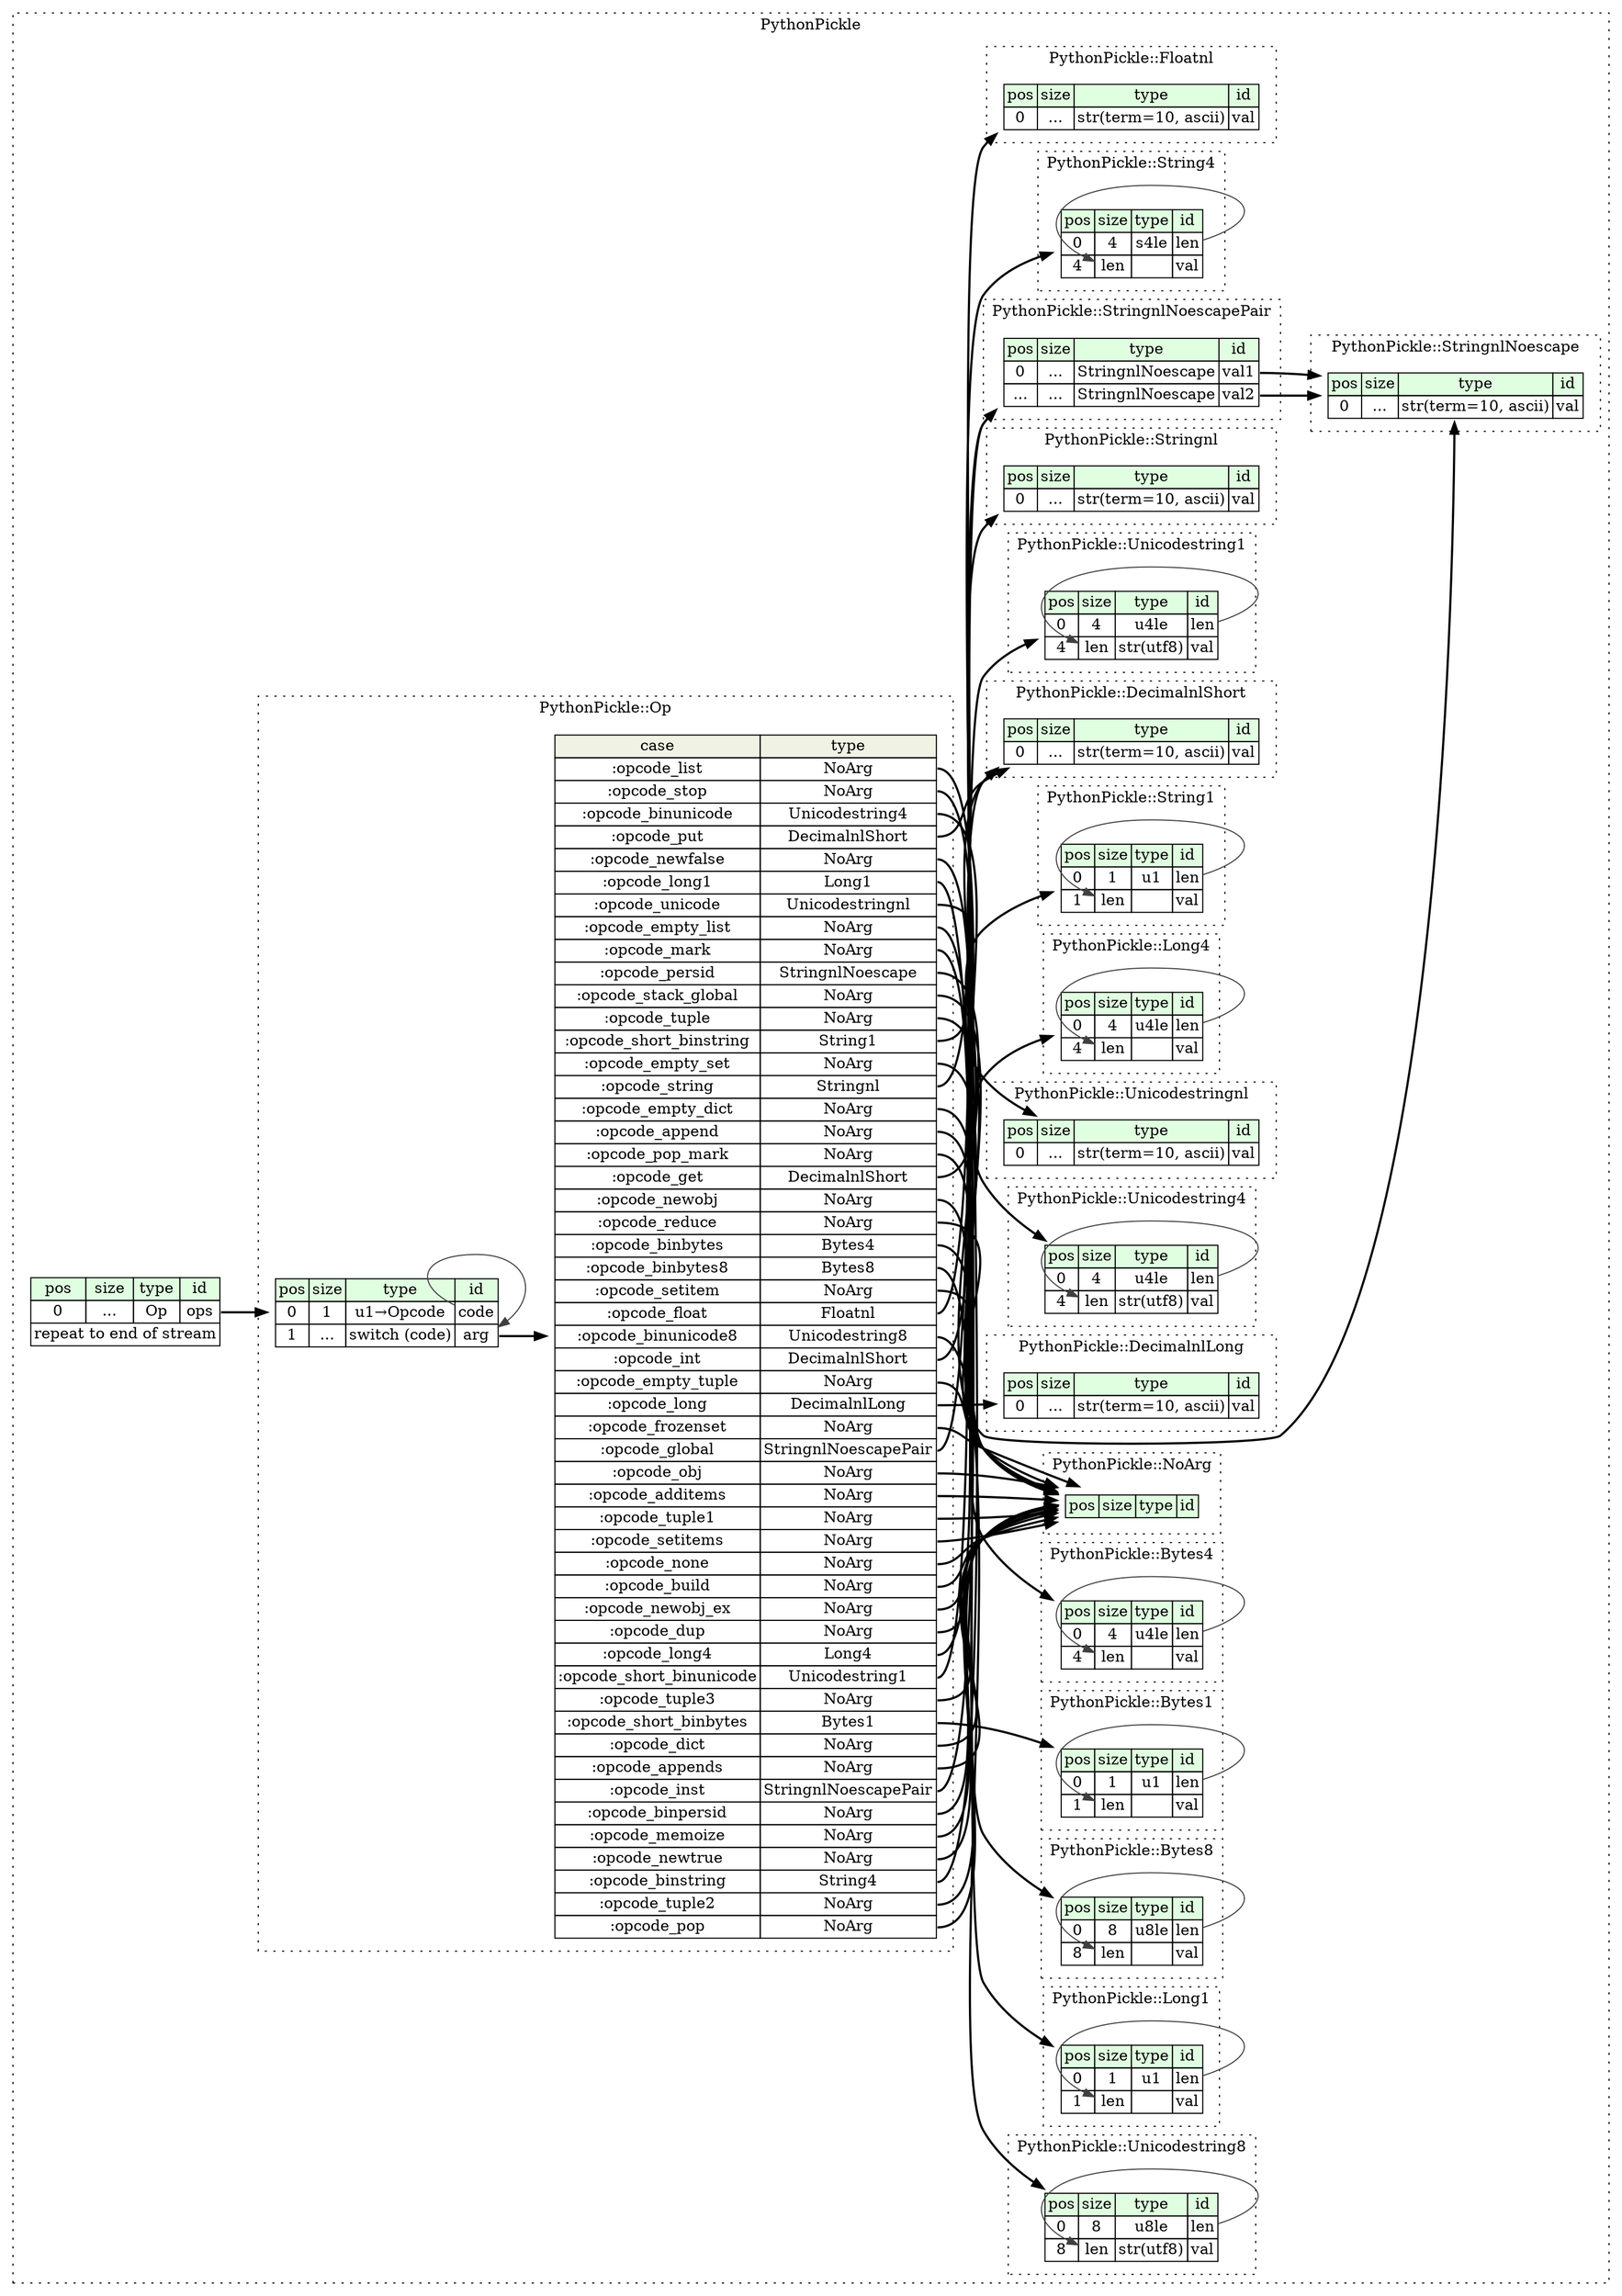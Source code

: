 digraph {
	rankdir=LR;
	node [shape=plaintext];
	subgraph cluster__python_pickle {
		label="PythonPickle";
		graph[style=dotted];

		python_pickle__seq [label=<<TABLE BORDER="0" CELLBORDER="1" CELLSPACING="0">
			<TR><TD BGCOLOR="#E0FFE0">pos</TD><TD BGCOLOR="#E0FFE0">size</TD><TD BGCOLOR="#E0FFE0">type</TD><TD BGCOLOR="#E0FFE0">id</TD></TR>
			<TR><TD PORT="ops_pos">0</TD><TD PORT="ops_size">...</TD><TD>Op</TD><TD PORT="ops_type">ops</TD></TR>
			<TR><TD COLSPAN="4" PORT="ops__repeat">repeat to end of stream</TD></TR>
		</TABLE>>];
		subgraph cluster__unicodestring8 {
			label="PythonPickle::Unicodestring8";
			graph[style=dotted];

			unicodestring8__seq [label=<<TABLE BORDER="0" CELLBORDER="1" CELLSPACING="0">
				<TR><TD BGCOLOR="#E0FFE0">pos</TD><TD BGCOLOR="#E0FFE0">size</TD><TD BGCOLOR="#E0FFE0">type</TD><TD BGCOLOR="#E0FFE0">id</TD></TR>
				<TR><TD PORT="len_pos">0</TD><TD PORT="len_size">8</TD><TD>u8le</TD><TD PORT="len_type">len</TD></TR>
				<TR><TD PORT="val_pos">8</TD><TD PORT="val_size">len</TD><TD>str(utf8)</TD><TD PORT="val_type">val</TD></TR>
			</TABLE>>];
		}
		subgraph cluster__long1 {
			label="PythonPickle::Long1";
			graph[style=dotted];

			long1__seq [label=<<TABLE BORDER="0" CELLBORDER="1" CELLSPACING="0">
				<TR><TD BGCOLOR="#E0FFE0">pos</TD><TD BGCOLOR="#E0FFE0">size</TD><TD BGCOLOR="#E0FFE0">type</TD><TD BGCOLOR="#E0FFE0">id</TD></TR>
				<TR><TD PORT="len_pos">0</TD><TD PORT="len_size">1</TD><TD>u1</TD><TD PORT="len_type">len</TD></TR>
				<TR><TD PORT="val_pos">1</TD><TD PORT="val_size">len</TD><TD></TD><TD PORT="val_type">val</TD></TR>
			</TABLE>>];
		}
		subgraph cluster__bytes8 {
			label="PythonPickle::Bytes8";
			graph[style=dotted];

			bytes8__seq [label=<<TABLE BORDER="0" CELLBORDER="1" CELLSPACING="0">
				<TR><TD BGCOLOR="#E0FFE0">pos</TD><TD BGCOLOR="#E0FFE0">size</TD><TD BGCOLOR="#E0FFE0">type</TD><TD BGCOLOR="#E0FFE0">id</TD></TR>
				<TR><TD PORT="len_pos">0</TD><TD PORT="len_size">8</TD><TD>u8le</TD><TD PORT="len_type">len</TD></TR>
				<TR><TD PORT="val_pos">8</TD><TD PORT="val_size">len</TD><TD></TD><TD PORT="val_type">val</TD></TR>
			</TABLE>>];
		}
		subgraph cluster__bytes1 {
			label="PythonPickle::Bytes1";
			graph[style=dotted];

			bytes1__seq [label=<<TABLE BORDER="0" CELLBORDER="1" CELLSPACING="0">
				<TR><TD BGCOLOR="#E0FFE0">pos</TD><TD BGCOLOR="#E0FFE0">size</TD><TD BGCOLOR="#E0FFE0">type</TD><TD BGCOLOR="#E0FFE0">id</TD></TR>
				<TR><TD PORT="len_pos">0</TD><TD PORT="len_size">1</TD><TD>u1</TD><TD PORT="len_type">len</TD></TR>
				<TR><TD PORT="val_pos">1</TD><TD PORT="val_size">len</TD><TD></TD><TD PORT="val_type">val</TD></TR>
			</TABLE>>];
		}
		subgraph cluster__bytes4 {
			label="PythonPickle::Bytes4";
			graph[style=dotted];

			bytes4__seq [label=<<TABLE BORDER="0" CELLBORDER="1" CELLSPACING="0">
				<TR><TD BGCOLOR="#E0FFE0">pos</TD><TD BGCOLOR="#E0FFE0">size</TD><TD BGCOLOR="#E0FFE0">type</TD><TD BGCOLOR="#E0FFE0">id</TD></TR>
				<TR><TD PORT="len_pos">0</TD><TD PORT="len_size">4</TD><TD>u4le</TD><TD PORT="len_type">len</TD></TR>
				<TR><TD PORT="val_pos">4</TD><TD PORT="val_size">len</TD><TD></TD><TD PORT="val_type">val</TD></TR>
			</TABLE>>];
		}
		subgraph cluster__no_arg {
			label="PythonPickle::NoArg";
			graph[style=dotted];

			no_arg__seq [label=<<TABLE BORDER="0" CELLBORDER="1" CELLSPACING="0">
				<TR><TD BGCOLOR="#E0FFE0">pos</TD><TD BGCOLOR="#E0FFE0">size</TD><TD BGCOLOR="#E0FFE0">type</TD><TD BGCOLOR="#E0FFE0">id</TD></TR>
			</TABLE>>];
		}
		subgraph cluster__stringnl_noescape {
			label="PythonPickle::StringnlNoescape";
			graph[style=dotted];

			stringnl_noescape__seq [label=<<TABLE BORDER="0" CELLBORDER="1" CELLSPACING="0">
				<TR><TD BGCOLOR="#E0FFE0">pos</TD><TD BGCOLOR="#E0FFE0">size</TD><TD BGCOLOR="#E0FFE0">type</TD><TD BGCOLOR="#E0FFE0">id</TD></TR>
				<TR><TD PORT="val_pos">0</TD><TD PORT="val_size">...</TD><TD>str(term=10, ascii)</TD><TD PORT="val_type">val</TD></TR>
			</TABLE>>];
		}
		subgraph cluster__decimalnl_long {
			label="PythonPickle::DecimalnlLong";
			graph[style=dotted];

			decimalnl_long__seq [label=<<TABLE BORDER="0" CELLBORDER="1" CELLSPACING="0">
				<TR><TD BGCOLOR="#E0FFE0">pos</TD><TD BGCOLOR="#E0FFE0">size</TD><TD BGCOLOR="#E0FFE0">type</TD><TD BGCOLOR="#E0FFE0">id</TD></TR>
				<TR><TD PORT="val_pos">0</TD><TD PORT="val_size">...</TD><TD>str(term=10, ascii)</TD><TD PORT="val_type">val</TD></TR>
			</TABLE>>];
		}
		subgraph cluster__unicodestring4 {
			label="PythonPickle::Unicodestring4";
			graph[style=dotted];

			unicodestring4__seq [label=<<TABLE BORDER="0" CELLBORDER="1" CELLSPACING="0">
				<TR><TD BGCOLOR="#E0FFE0">pos</TD><TD BGCOLOR="#E0FFE0">size</TD><TD BGCOLOR="#E0FFE0">type</TD><TD BGCOLOR="#E0FFE0">id</TD></TR>
				<TR><TD PORT="len_pos">0</TD><TD PORT="len_size">4</TD><TD>u4le</TD><TD PORT="len_type">len</TD></TR>
				<TR><TD PORT="val_pos">4</TD><TD PORT="val_size">len</TD><TD>str(utf8)</TD><TD PORT="val_type">val</TD></TR>
			</TABLE>>];
		}
		subgraph cluster__unicodestringnl {
			label="PythonPickle::Unicodestringnl";
			graph[style=dotted];

			unicodestringnl__seq [label=<<TABLE BORDER="0" CELLBORDER="1" CELLSPACING="0">
				<TR><TD BGCOLOR="#E0FFE0">pos</TD><TD BGCOLOR="#E0FFE0">size</TD><TD BGCOLOR="#E0FFE0">type</TD><TD BGCOLOR="#E0FFE0">id</TD></TR>
				<TR><TD PORT="val_pos">0</TD><TD PORT="val_size">...</TD><TD>str(term=10, ascii)</TD><TD PORT="val_type">val</TD></TR>
			</TABLE>>];
		}
		subgraph cluster__long4 {
			label="PythonPickle::Long4";
			graph[style=dotted];

			long4__seq [label=<<TABLE BORDER="0" CELLBORDER="1" CELLSPACING="0">
				<TR><TD BGCOLOR="#E0FFE0">pos</TD><TD BGCOLOR="#E0FFE0">size</TD><TD BGCOLOR="#E0FFE0">type</TD><TD BGCOLOR="#E0FFE0">id</TD></TR>
				<TR><TD PORT="len_pos">0</TD><TD PORT="len_size">4</TD><TD>u4le</TD><TD PORT="len_type">len</TD></TR>
				<TR><TD PORT="val_pos">4</TD><TD PORT="val_size">len</TD><TD></TD><TD PORT="val_type">val</TD></TR>
			</TABLE>>];
		}
		subgraph cluster__string1 {
			label="PythonPickle::String1";
			graph[style=dotted];

			string1__seq [label=<<TABLE BORDER="0" CELLBORDER="1" CELLSPACING="0">
				<TR><TD BGCOLOR="#E0FFE0">pos</TD><TD BGCOLOR="#E0FFE0">size</TD><TD BGCOLOR="#E0FFE0">type</TD><TD BGCOLOR="#E0FFE0">id</TD></TR>
				<TR><TD PORT="len_pos">0</TD><TD PORT="len_size">1</TD><TD>u1</TD><TD PORT="len_type">len</TD></TR>
				<TR><TD PORT="val_pos">1</TD><TD PORT="val_size">len</TD><TD></TD><TD PORT="val_type">val</TD></TR>
			</TABLE>>];
		}
		subgraph cluster__decimalnl_short {
			label="PythonPickle::DecimalnlShort";
			graph[style=dotted];

			decimalnl_short__seq [label=<<TABLE BORDER="0" CELLBORDER="1" CELLSPACING="0">
				<TR><TD BGCOLOR="#E0FFE0">pos</TD><TD BGCOLOR="#E0FFE0">size</TD><TD BGCOLOR="#E0FFE0">type</TD><TD BGCOLOR="#E0FFE0">id</TD></TR>
				<TR><TD PORT="val_pos">0</TD><TD PORT="val_size">...</TD><TD>str(term=10, ascii)</TD><TD PORT="val_type">val</TD></TR>
			</TABLE>>];
		}
		subgraph cluster__unicodestring1 {
			label="PythonPickle::Unicodestring1";
			graph[style=dotted];

			unicodestring1__seq [label=<<TABLE BORDER="0" CELLBORDER="1" CELLSPACING="0">
				<TR><TD BGCOLOR="#E0FFE0">pos</TD><TD BGCOLOR="#E0FFE0">size</TD><TD BGCOLOR="#E0FFE0">type</TD><TD BGCOLOR="#E0FFE0">id</TD></TR>
				<TR><TD PORT="len_pos">0</TD><TD PORT="len_size">4</TD><TD>u4le</TD><TD PORT="len_type">len</TD></TR>
				<TR><TD PORT="val_pos">4</TD><TD PORT="val_size">len</TD><TD>str(utf8)</TD><TD PORT="val_type">val</TD></TR>
			</TABLE>>];
		}
		subgraph cluster__stringnl {
			label="PythonPickle::Stringnl";
			graph[style=dotted];

			stringnl__seq [label=<<TABLE BORDER="0" CELLBORDER="1" CELLSPACING="0">
				<TR><TD BGCOLOR="#E0FFE0">pos</TD><TD BGCOLOR="#E0FFE0">size</TD><TD BGCOLOR="#E0FFE0">type</TD><TD BGCOLOR="#E0FFE0">id</TD></TR>
				<TR><TD PORT="val_pos">0</TD><TD PORT="val_size">...</TD><TD>str(term=10, ascii)</TD><TD PORT="val_type">val</TD></TR>
			</TABLE>>];
		}
		subgraph cluster__stringnl_noescape_pair {
			label="PythonPickle::StringnlNoescapePair";
			graph[style=dotted];

			stringnl_noescape_pair__seq [label=<<TABLE BORDER="0" CELLBORDER="1" CELLSPACING="0">
				<TR><TD BGCOLOR="#E0FFE0">pos</TD><TD BGCOLOR="#E0FFE0">size</TD><TD BGCOLOR="#E0FFE0">type</TD><TD BGCOLOR="#E0FFE0">id</TD></TR>
				<TR><TD PORT="val1_pos">0</TD><TD PORT="val1_size">...</TD><TD>StringnlNoescape</TD><TD PORT="val1_type">val1</TD></TR>
				<TR><TD PORT="val2_pos">...</TD><TD PORT="val2_size">...</TD><TD>StringnlNoescape</TD><TD PORT="val2_type">val2</TD></TR>
			</TABLE>>];
		}
		subgraph cluster__string4 {
			label="PythonPickle::String4";
			graph[style=dotted];

			string4__seq [label=<<TABLE BORDER="0" CELLBORDER="1" CELLSPACING="0">
				<TR><TD BGCOLOR="#E0FFE0">pos</TD><TD BGCOLOR="#E0FFE0">size</TD><TD BGCOLOR="#E0FFE0">type</TD><TD BGCOLOR="#E0FFE0">id</TD></TR>
				<TR><TD PORT="len_pos">0</TD><TD PORT="len_size">4</TD><TD>s4le</TD><TD PORT="len_type">len</TD></TR>
				<TR><TD PORT="val_pos">4</TD><TD PORT="val_size">len</TD><TD></TD><TD PORT="val_type">val</TD></TR>
			</TABLE>>];
		}
		subgraph cluster__op {
			label="PythonPickle::Op";
			graph[style=dotted];

			op__seq [label=<<TABLE BORDER="0" CELLBORDER="1" CELLSPACING="0">
				<TR><TD BGCOLOR="#E0FFE0">pos</TD><TD BGCOLOR="#E0FFE0">size</TD><TD BGCOLOR="#E0FFE0">type</TD><TD BGCOLOR="#E0FFE0">id</TD></TR>
				<TR><TD PORT="code_pos">0</TD><TD PORT="code_size">1</TD><TD>u1→Opcode</TD><TD PORT="code_type">code</TD></TR>
				<TR><TD PORT="arg_pos">1</TD><TD PORT="arg_size">...</TD><TD>switch (code)</TD><TD PORT="arg_type">arg</TD></TR>
			</TABLE>>];
op__seq_arg_switch [label=<<TABLE BORDER="0" CELLBORDER="1" CELLSPACING="0">
	<TR><TD BGCOLOR="#F0F2E4">case</TD><TD BGCOLOR="#F0F2E4">type</TD></TR>
	<TR><TD>:opcode_list</TD><TD PORT="case0">NoArg</TD></TR>
	<TR><TD>:opcode_stop</TD><TD PORT="case1">NoArg</TD></TR>
	<TR><TD>:opcode_binunicode</TD><TD PORT="case2">Unicodestring4</TD></TR>
	<TR><TD>:opcode_put</TD><TD PORT="case3">DecimalnlShort</TD></TR>
	<TR><TD>:opcode_newfalse</TD><TD PORT="case4">NoArg</TD></TR>
	<TR><TD>:opcode_long1</TD><TD PORT="case5">Long1</TD></TR>
	<TR><TD>:opcode_unicode</TD><TD PORT="case6">Unicodestringnl</TD></TR>
	<TR><TD>:opcode_empty_list</TD><TD PORT="case7">NoArg</TD></TR>
	<TR><TD>:opcode_mark</TD><TD PORT="case8">NoArg</TD></TR>
	<TR><TD>:opcode_persid</TD><TD PORT="case9">StringnlNoescape</TD></TR>
	<TR><TD>:opcode_stack_global</TD><TD PORT="case10">NoArg</TD></TR>
	<TR><TD>:opcode_tuple</TD><TD PORT="case11">NoArg</TD></TR>
	<TR><TD>:opcode_short_binstring</TD><TD PORT="case12">String1</TD></TR>
	<TR><TD>:opcode_empty_set</TD><TD PORT="case13">NoArg</TD></TR>
	<TR><TD>:opcode_string</TD><TD PORT="case14">Stringnl</TD></TR>
	<TR><TD>:opcode_empty_dict</TD><TD PORT="case15">NoArg</TD></TR>
	<TR><TD>:opcode_append</TD><TD PORT="case16">NoArg</TD></TR>
	<TR><TD>:opcode_pop_mark</TD><TD PORT="case17">NoArg</TD></TR>
	<TR><TD>:opcode_get</TD><TD PORT="case18">DecimalnlShort</TD></TR>
	<TR><TD>:opcode_newobj</TD><TD PORT="case19">NoArg</TD></TR>
	<TR><TD>:opcode_reduce</TD><TD PORT="case20">NoArg</TD></TR>
	<TR><TD>:opcode_binbytes</TD><TD PORT="case21">Bytes4</TD></TR>
	<TR><TD>:opcode_binbytes8</TD><TD PORT="case22">Bytes8</TD></TR>
	<TR><TD>:opcode_setitem</TD><TD PORT="case23">NoArg</TD></TR>
	<TR><TD>:opcode_float</TD><TD PORT="case24">Floatnl</TD></TR>
	<TR><TD>:opcode_binunicode8</TD><TD PORT="case25">Unicodestring8</TD></TR>
	<TR><TD>:opcode_int</TD><TD PORT="case26">DecimalnlShort</TD></TR>
	<TR><TD>:opcode_empty_tuple</TD><TD PORT="case27">NoArg</TD></TR>
	<TR><TD>:opcode_long</TD><TD PORT="case28">DecimalnlLong</TD></TR>
	<TR><TD>:opcode_frozenset</TD><TD PORT="case29">NoArg</TD></TR>
	<TR><TD>:opcode_global</TD><TD PORT="case30">StringnlNoescapePair</TD></TR>
	<TR><TD>:opcode_obj</TD><TD PORT="case31">NoArg</TD></TR>
	<TR><TD>:opcode_additems</TD><TD PORT="case32">NoArg</TD></TR>
	<TR><TD>:opcode_tuple1</TD><TD PORT="case33">NoArg</TD></TR>
	<TR><TD>:opcode_setitems</TD><TD PORT="case34">NoArg</TD></TR>
	<TR><TD>:opcode_none</TD><TD PORT="case35">NoArg</TD></TR>
	<TR><TD>:opcode_build</TD><TD PORT="case36">NoArg</TD></TR>
	<TR><TD>:opcode_newobj_ex</TD><TD PORT="case37">NoArg</TD></TR>
	<TR><TD>:opcode_dup</TD><TD PORT="case38">NoArg</TD></TR>
	<TR><TD>:opcode_long4</TD><TD PORT="case39">Long4</TD></TR>
	<TR><TD>:opcode_short_binunicode</TD><TD PORT="case40">Unicodestring1</TD></TR>
	<TR><TD>:opcode_tuple3</TD><TD PORT="case41">NoArg</TD></TR>
	<TR><TD>:opcode_short_binbytes</TD><TD PORT="case42">Bytes1</TD></TR>
	<TR><TD>:opcode_dict</TD><TD PORT="case43">NoArg</TD></TR>
	<TR><TD>:opcode_appends</TD><TD PORT="case44">NoArg</TD></TR>
	<TR><TD>:opcode_inst</TD><TD PORT="case45">StringnlNoescapePair</TD></TR>
	<TR><TD>:opcode_binpersid</TD><TD PORT="case46">NoArg</TD></TR>
	<TR><TD>:opcode_memoize</TD><TD PORT="case47">NoArg</TD></TR>
	<TR><TD>:opcode_newtrue</TD><TD PORT="case48">NoArg</TD></TR>
	<TR><TD>:opcode_binstring</TD><TD PORT="case49">String4</TD></TR>
	<TR><TD>:opcode_tuple2</TD><TD PORT="case50">NoArg</TD></TR>
	<TR><TD>:opcode_pop</TD><TD PORT="case51">NoArg</TD></TR>
</TABLE>>];
		}
		subgraph cluster__floatnl {
			label="PythonPickle::Floatnl";
			graph[style=dotted];

			floatnl__seq [label=<<TABLE BORDER="0" CELLBORDER="1" CELLSPACING="0">
				<TR><TD BGCOLOR="#E0FFE0">pos</TD><TD BGCOLOR="#E0FFE0">size</TD><TD BGCOLOR="#E0FFE0">type</TD><TD BGCOLOR="#E0FFE0">id</TD></TR>
				<TR><TD PORT="val_pos">0</TD><TD PORT="val_size">...</TD><TD>str(term=10, ascii)</TD><TD PORT="val_type">val</TD></TR>
			</TABLE>>];
		}
	}
	python_pickle__seq:ops_type -> op__seq [style=bold];
	unicodestring8__seq:len_type -> unicodestring8__seq:val_size [color="#404040"];
	long1__seq:len_type -> long1__seq:val_size [color="#404040"];
	bytes8__seq:len_type -> bytes8__seq:val_size [color="#404040"];
	bytes1__seq:len_type -> bytes1__seq:val_size [color="#404040"];
	bytes4__seq:len_type -> bytes4__seq:val_size [color="#404040"];
	unicodestring4__seq:len_type -> unicodestring4__seq:val_size [color="#404040"];
	long4__seq:len_type -> long4__seq:val_size [color="#404040"];
	string1__seq:len_type -> string1__seq:val_size [color="#404040"];
	unicodestring1__seq:len_type -> unicodestring1__seq:val_size [color="#404040"];
	stringnl_noescape_pair__seq:val1_type -> stringnl_noescape__seq [style=bold];
	stringnl_noescape_pair__seq:val2_type -> stringnl_noescape__seq [style=bold];
	string4__seq:len_type -> string4__seq:val_size [color="#404040"];
	op__seq:arg_type -> op__seq_arg_switch [style=bold];
	op__seq_arg_switch:case0 -> no_arg__seq [style=bold];
	op__seq_arg_switch:case1 -> no_arg__seq [style=bold];
	op__seq_arg_switch:case2 -> unicodestring4__seq [style=bold];
	op__seq_arg_switch:case3 -> decimalnl_short__seq [style=bold];
	op__seq_arg_switch:case4 -> no_arg__seq [style=bold];
	op__seq_arg_switch:case5 -> long1__seq [style=bold];
	op__seq_arg_switch:case6 -> unicodestringnl__seq [style=bold];
	op__seq_arg_switch:case7 -> no_arg__seq [style=bold];
	op__seq_arg_switch:case8 -> no_arg__seq [style=bold];
	op__seq_arg_switch:case9 -> stringnl_noescape__seq [style=bold];
	op__seq_arg_switch:case10 -> no_arg__seq [style=bold];
	op__seq_arg_switch:case11 -> no_arg__seq [style=bold];
	op__seq_arg_switch:case12 -> string1__seq [style=bold];
	op__seq_arg_switch:case13 -> no_arg__seq [style=bold];
	op__seq_arg_switch:case14 -> stringnl__seq [style=bold];
	op__seq_arg_switch:case15 -> no_arg__seq [style=bold];
	op__seq_arg_switch:case16 -> no_arg__seq [style=bold];
	op__seq_arg_switch:case17 -> no_arg__seq [style=bold];
	op__seq_arg_switch:case18 -> decimalnl_short__seq [style=bold];
	op__seq_arg_switch:case19 -> no_arg__seq [style=bold];
	op__seq_arg_switch:case20 -> no_arg__seq [style=bold];
	op__seq_arg_switch:case21 -> bytes4__seq [style=bold];
	op__seq_arg_switch:case22 -> bytes8__seq [style=bold];
	op__seq_arg_switch:case23 -> no_arg__seq [style=bold];
	op__seq_arg_switch:case24 -> floatnl__seq [style=bold];
	op__seq_arg_switch:case25 -> unicodestring8__seq [style=bold];
	op__seq_arg_switch:case26 -> decimalnl_short__seq [style=bold];
	op__seq_arg_switch:case27 -> no_arg__seq [style=bold];
	op__seq_arg_switch:case28 -> decimalnl_long__seq [style=bold];
	op__seq_arg_switch:case29 -> no_arg__seq [style=bold];
	op__seq_arg_switch:case30 -> stringnl_noescape_pair__seq [style=bold];
	op__seq_arg_switch:case31 -> no_arg__seq [style=bold];
	op__seq_arg_switch:case32 -> no_arg__seq [style=bold];
	op__seq_arg_switch:case33 -> no_arg__seq [style=bold];
	op__seq_arg_switch:case34 -> no_arg__seq [style=bold];
	op__seq_arg_switch:case35 -> no_arg__seq [style=bold];
	op__seq_arg_switch:case36 -> no_arg__seq [style=bold];
	op__seq_arg_switch:case37 -> no_arg__seq [style=bold];
	op__seq_arg_switch:case38 -> no_arg__seq [style=bold];
	op__seq_arg_switch:case39 -> long4__seq [style=bold];
	op__seq_arg_switch:case40 -> unicodestring1__seq [style=bold];
	op__seq_arg_switch:case41 -> no_arg__seq [style=bold];
	op__seq_arg_switch:case42 -> bytes1__seq [style=bold];
	op__seq_arg_switch:case43 -> no_arg__seq [style=bold];
	op__seq_arg_switch:case44 -> no_arg__seq [style=bold];
	op__seq_arg_switch:case45 -> stringnl_noescape_pair__seq [style=bold];
	op__seq_arg_switch:case46 -> no_arg__seq [style=bold];
	op__seq_arg_switch:case47 -> no_arg__seq [style=bold];
	op__seq_arg_switch:case48 -> no_arg__seq [style=bold];
	op__seq_arg_switch:case49 -> string4__seq [style=bold];
	op__seq_arg_switch:case50 -> no_arg__seq [style=bold];
	op__seq_arg_switch:case51 -> no_arg__seq [style=bold];
	op__seq:code_type -> op__seq:arg_type [color="#404040"];
}
